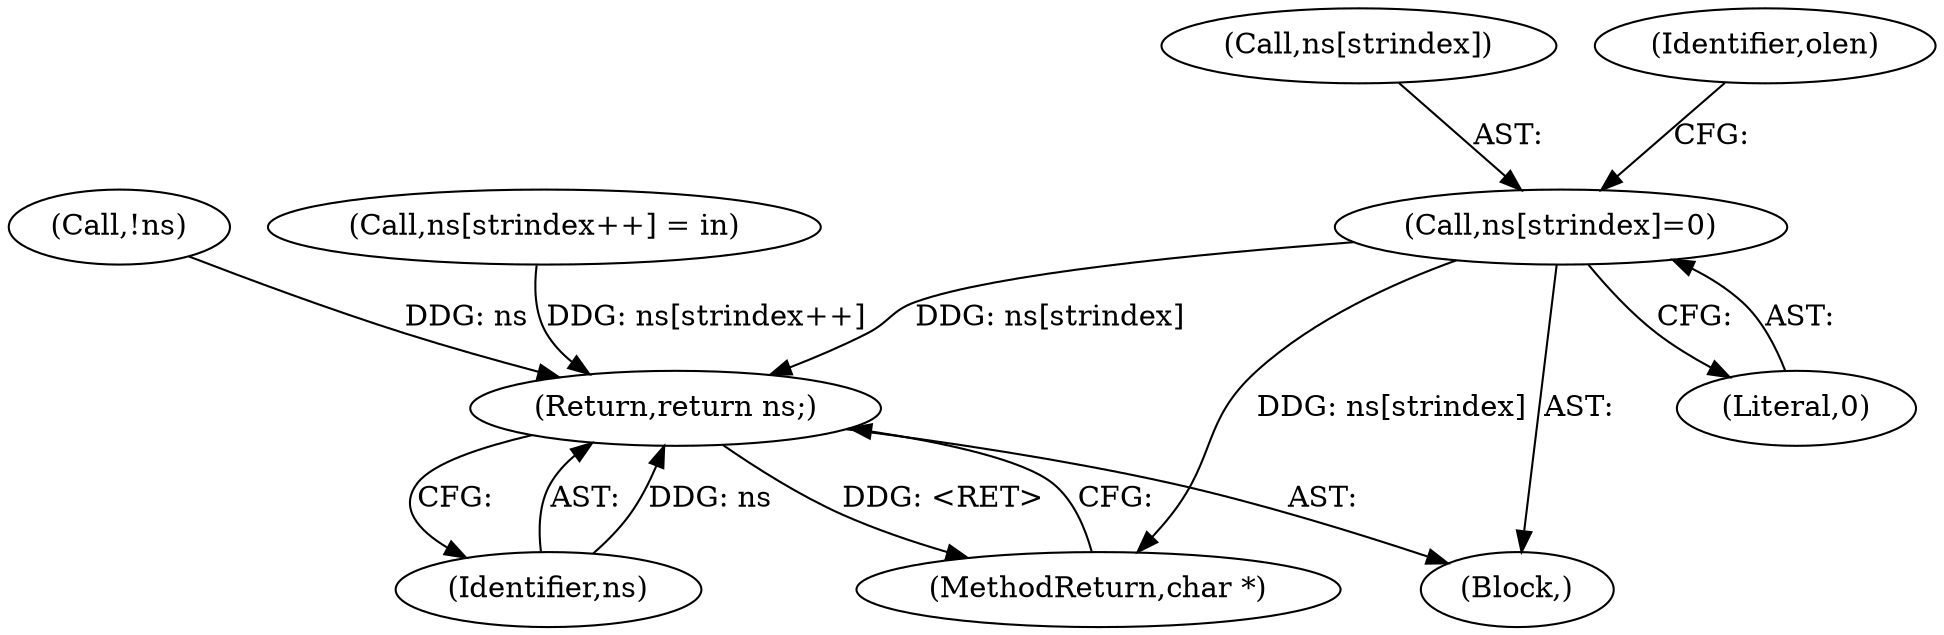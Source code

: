 digraph "1_curl_75ca568fa1c19de4c5358fed246686de8467c238_0@array" {
"1000225" [label="(Call,ns[strindex]=0)"];
"1000236" [label="(Return,return ns;)"];
"1000237" [label="(Identifier,ns)"];
"1000136" [label="(Call,!ns)"];
"1000226" [label="(Call,ns[strindex])"];
"1000229" [label="(Literal,0)"];
"1000225" [label="(Call,ns[strindex]=0)"];
"1000231" [label="(Identifier,olen)"];
"1000236" [label="(Return,return ns;)"];
"1000217" [label="(Call,ns[strindex++] = in)"];
"1000238" [label="(MethodReturn,char *)"];
"1000110" [label="(Block,)"];
"1000225" -> "1000110"  [label="AST: "];
"1000225" -> "1000229"  [label="CFG: "];
"1000226" -> "1000225"  [label="AST: "];
"1000229" -> "1000225"  [label="AST: "];
"1000231" -> "1000225"  [label="CFG: "];
"1000225" -> "1000238"  [label="DDG: ns[strindex]"];
"1000225" -> "1000236"  [label="DDG: ns[strindex]"];
"1000236" -> "1000110"  [label="AST: "];
"1000236" -> "1000237"  [label="CFG: "];
"1000237" -> "1000236"  [label="AST: "];
"1000238" -> "1000236"  [label="CFG: "];
"1000236" -> "1000238"  [label="DDG: <RET>"];
"1000237" -> "1000236"  [label="DDG: ns"];
"1000217" -> "1000236"  [label="DDG: ns[strindex++]"];
"1000136" -> "1000236"  [label="DDG: ns"];
}
